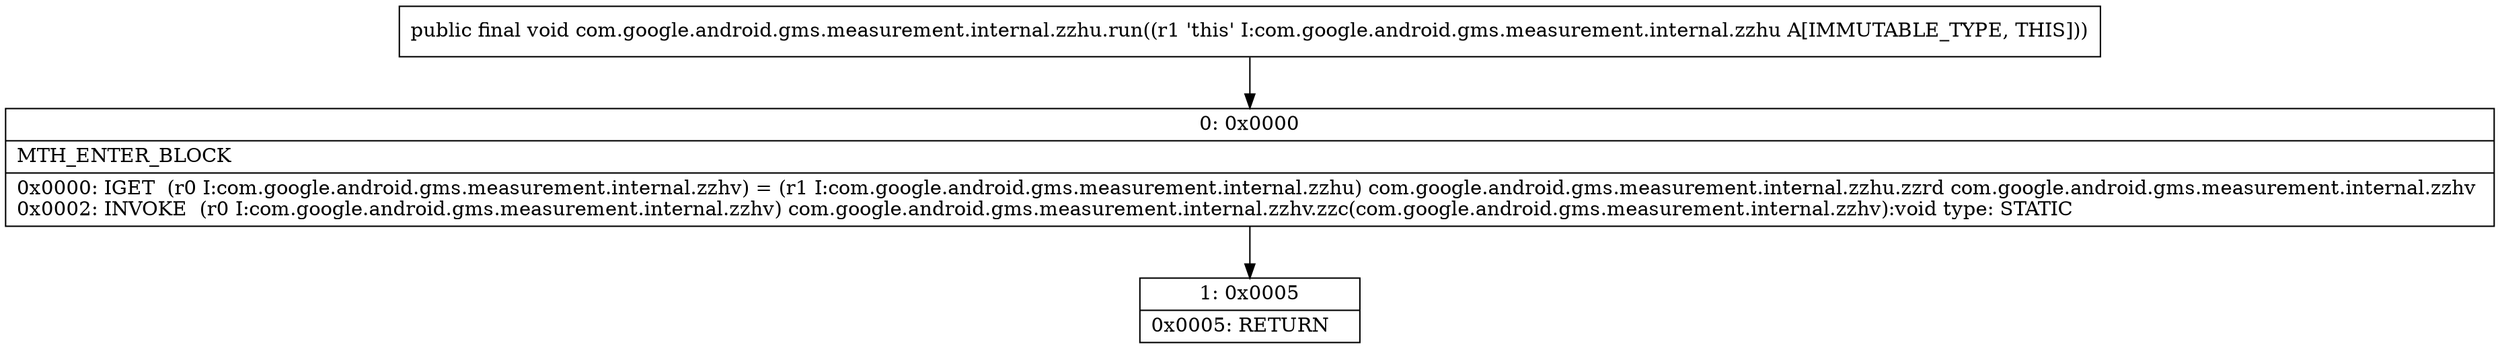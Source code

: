 digraph "CFG forcom.google.android.gms.measurement.internal.zzhu.run()V" {
Node_0 [shape=record,label="{0\:\ 0x0000|MTH_ENTER_BLOCK\l|0x0000: IGET  (r0 I:com.google.android.gms.measurement.internal.zzhv) = (r1 I:com.google.android.gms.measurement.internal.zzhu) com.google.android.gms.measurement.internal.zzhu.zzrd com.google.android.gms.measurement.internal.zzhv \l0x0002: INVOKE  (r0 I:com.google.android.gms.measurement.internal.zzhv) com.google.android.gms.measurement.internal.zzhv.zzc(com.google.android.gms.measurement.internal.zzhv):void type: STATIC \l}"];
Node_1 [shape=record,label="{1\:\ 0x0005|0x0005: RETURN   \l}"];
MethodNode[shape=record,label="{public final void com.google.android.gms.measurement.internal.zzhu.run((r1 'this' I:com.google.android.gms.measurement.internal.zzhu A[IMMUTABLE_TYPE, THIS])) }"];
MethodNode -> Node_0;
Node_0 -> Node_1;
}

